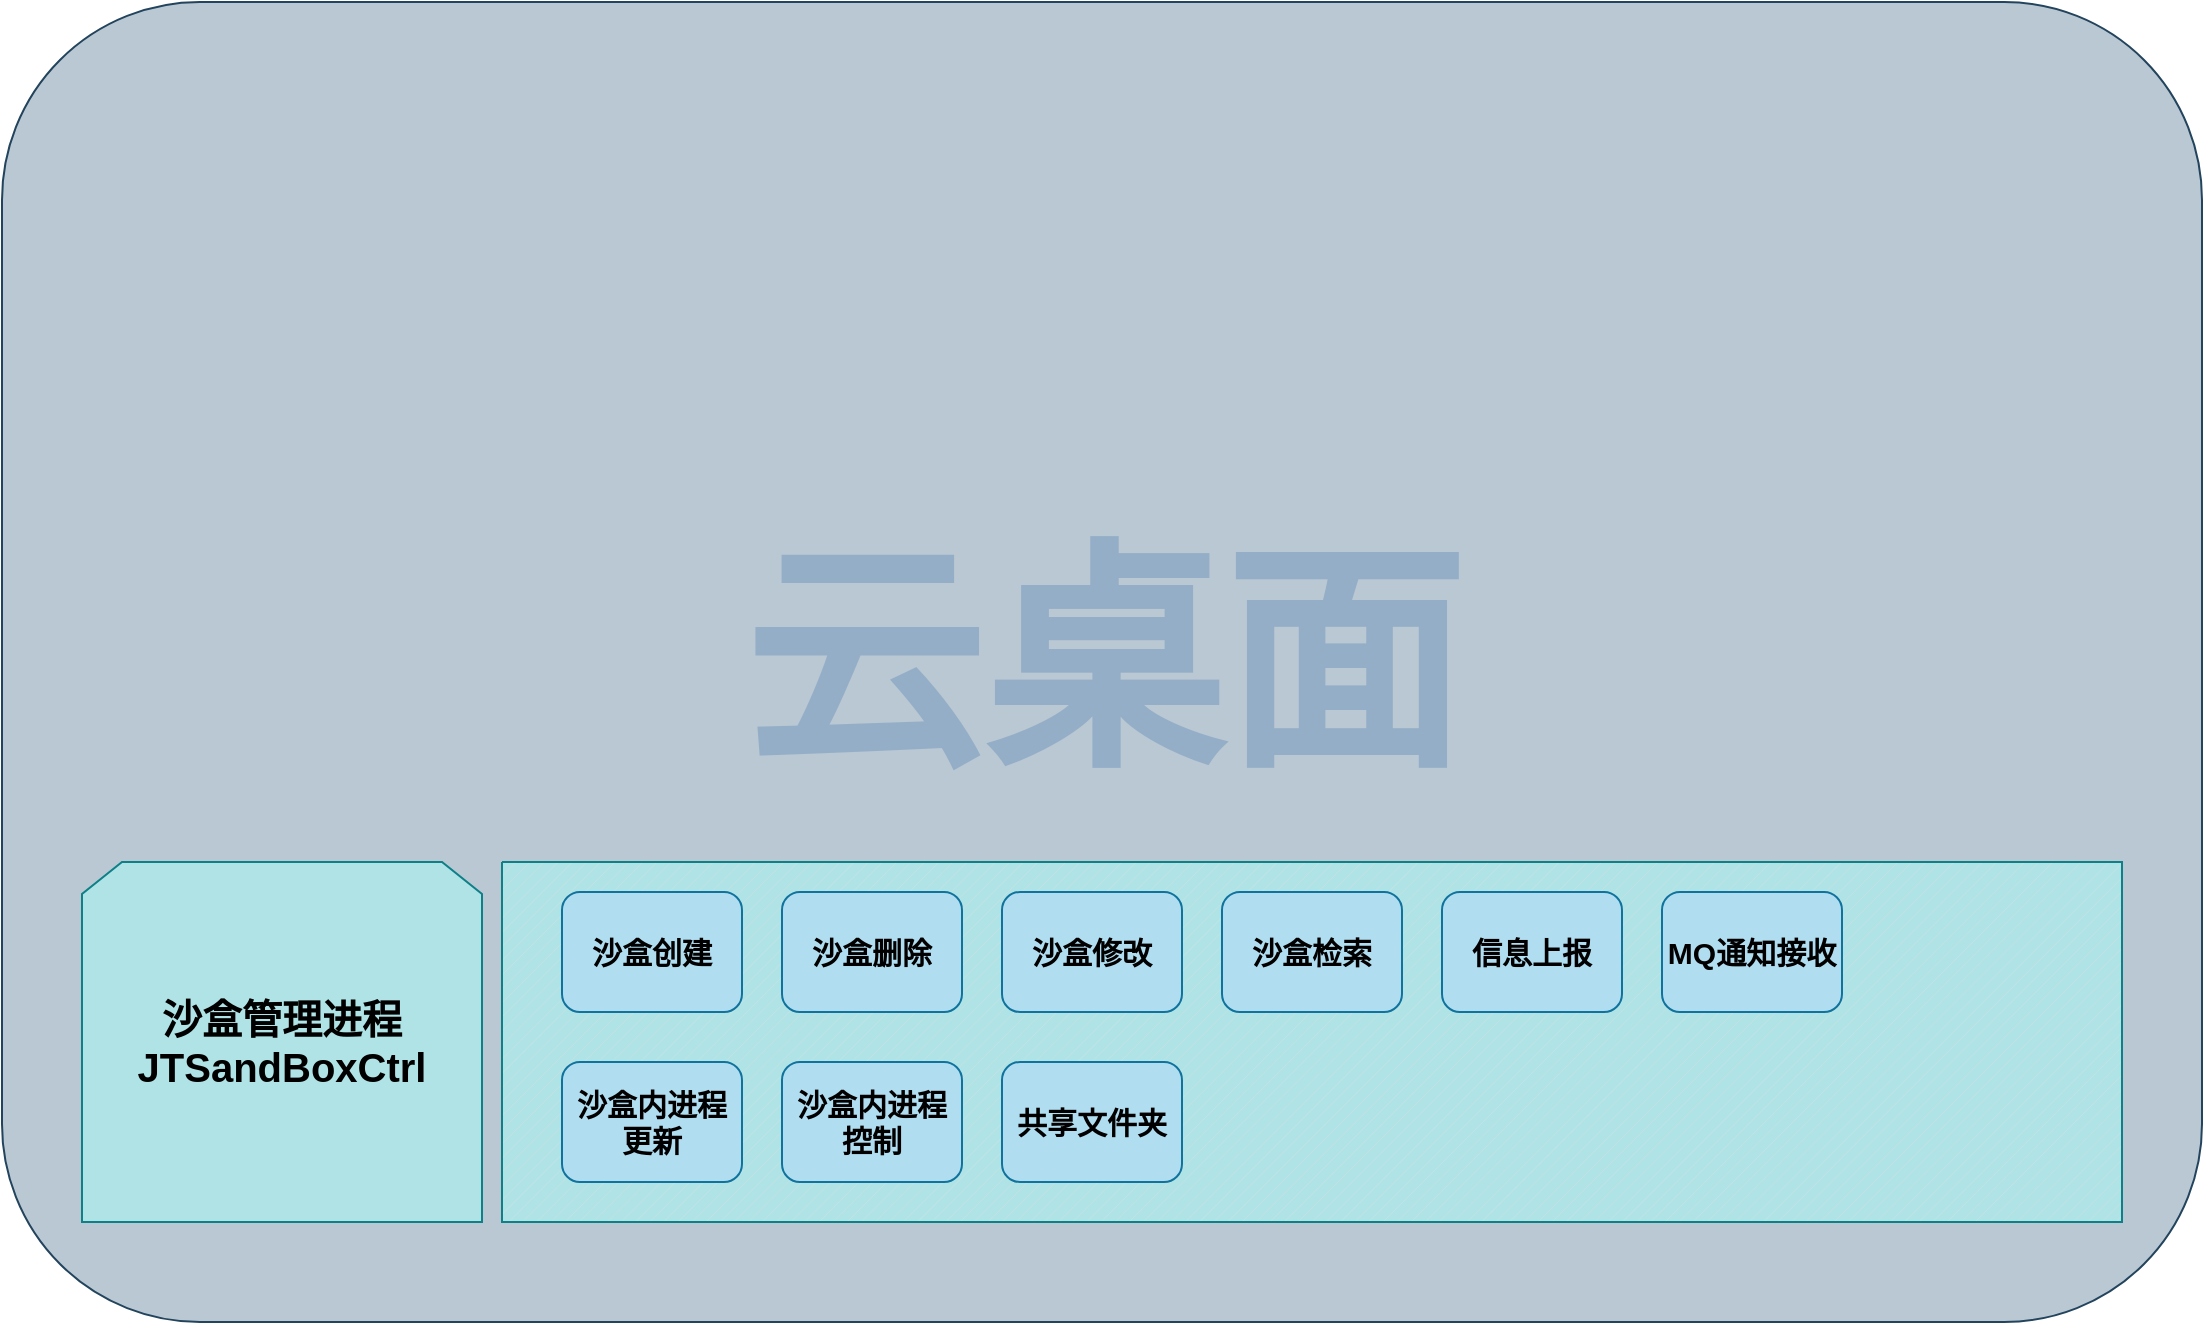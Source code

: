 <mxfile version="24.1.0" type="github">
  <diagram name="第 1 页" id="ROWNbDEXqqBWKoR7fFpO">
    <mxGraphModel dx="1434" dy="746" grid="1" gridSize="10" guides="1" tooltips="1" connect="1" arrows="1" fold="1" page="1" pageScale="1" pageWidth="827" pageHeight="1169" math="0" shadow="0">
      <root>
        <mxCell id="0" />
        <mxCell id="1" parent="0" />
        <mxCell id="NVcDMvNec6-EQihZazwp-2" value="&lt;h1 style=&quot;font-size: 120px;&quot;&gt;&lt;font&gt;云桌面&lt;/font&gt;&lt;/h1&gt;" style="rounded=1;whiteSpace=wrap;html=1;fillColor=#bac8d3;strokeColor=#23445d;fontColor=#004C99;labelBackgroundColor=none;textShadow=0;textOpacity=20;" vertex="1" parent="1">
          <mxGeometry x="50" y="80" width="1100" height="660" as="geometry" />
        </mxCell>
        <mxCell id="NVcDMvNec6-EQihZazwp-4" value="" style="verticalLabelPosition=bottom;verticalAlign=top;html=1;shape=mxgraph.basic.patternFillRect;fillStyle=diag;step=5;fillStrokeWidth=0.2;fillStrokeColor=#dddddd;fillColor=#b0e3e6;strokeColor=#0e8088;" vertex="1" parent="1">
          <mxGeometry x="300" y="510" width="810" height="180" as="geometry" />
        </mxCell>
        <mxCell id="NVcDMvNec6-EQihZazwp-5" value="&lt;b style=&quot;font-size: 20px;&quot;&gt;沙盒管理进程&lt;br&gt;JTSandBoxCtrl&lt;/b&gt;" style="shape=loopLimit;whiteSpace=wrap;html=1;fillColor=#b0e3e6;strokeColor=#0e8088;" vertex="1" parent="1">
          <mxGeometry x="90" y="510" width="200" height="180" as="geometry" />
        </mxCell>
        <mxCell id="NVcDMvNec6-EQihZazwp-7" value="&lt;b style=&quot;font-size: 15px;&quot;&gt;沙盒创建&lt;/b&gt;" style="rounded=1;whiteSpace=wrap;html=1;fillColor=#b1ddf0;strokeColor=#10739e;" vertex="1" parent="1">
          <mxGeometry x="330" y="525" width="90" height="60" as="geometry" />
        </mxCell>
        <mxCell id="NVcDMvNec6-EQihZazwp-8" value="&lt;b style=&quot;font-size: 15px;&quot;&gt;沙盒删除&lt;/b&gt;" style="rounded=1;whiteSpace=wrap;html=1;fillColor=#b1ddf0;strokeColor=#10739e;" vertex="1" parent="1">
          <mxGeometry x="440" y="525" width="90" height="60" as="geometry" />
        </mxCell>
        <mxCell id="NVcDMvNec6-EQihZazwp-9" value="&lt;b style=&quot;font-size: 15px;&quot;&gt;沙盒修改&lt;/b&gt;" style="rounded=1;whiteSpace=wrap;html=1;fillColor=#b1ddf0;strokeColor=#10739e;" vertex="1" parent="1">
          <mxGeometry x="550" y="525" width="90" height="60" as="geometry" />
        </mxCell>
        <mxCell id="NVcDMvNec6-EQihZazwp-10" value="&lt;b style=&quot;font-size: 15px;&quot;&gt;沙盒检索&lt;/b&gt;" style="rounded=1;whiteSpace=wrap;html=1;fillColor=#b1ddf0;strokeColor=#10739e;" vertex="1" parent="1">
          <mxGeometry x="660" y="525" width="90" height="60" as="geometry" />
        </mxCell>
        <mxCell id="NVcDMvNec6-EQihZazwp-11" value="&lt;span style=&quot;font-size: 15px;&quot;&gt;&lt;b&gt;信息上报&lt;/b&gt;&lt;/span&gt;" style="rounded=1;whiteSpace=wrap;html=1;fillColor=#b1ddf0;strokeColor=#10739e;" vertex="1" parent="1">
          <mxGeometry x="770" y="525" width="90" height="60" as="geometry" />
        </mxCell>
        <mxCell id="NVcDMvNec6-EQihZazwp-12" value="&lt;span style=&quot;font-size: 15px;&quot;&gt;&lt;b&gt;MQ通知接收&lt;/b&gt;&lt;/span&gt;" style="rounded=1;whiteSpace=wrap;html=1;fillColor=#b1ddf0;strokeColor=#10739e;" vertex="1" parent="1">
          <mxGeometry x="880" y="525" width="90" height="60" as="geometry" />
        </mxCell>
        <mxCell id="NVcDMvNec6-EQihZazwp-13" value="&lt;span style=&quot;font-size: 15px;&quot;&gt;&lt;b&gt;沙盒内进程更新&lt;/b&gt;&lt;/span&gt;" style="rounded=1;whiteSpace=wrap;html=1;fillColor=#b1ddf0;strokeColor=#10739e;" vertex="1" parent="1">
          <mxGeometry x="330" y="610" width="90" height="60" as="geometry" />
        </mxCell>
        <mxCell id="NVcDMvNec6-EQihZazwp-14" value="&lt;span style=&quot;font-size: 15px;&quot;&gt;&lt;b&gt;沙盒内进程控制&lt;/b&gt;&lt;/span&gt;" style="rounded=1;whiteSpace=wrap;html=1;fillColor=#b1ddf0;strokeColor=#10739e;" vertex="1" parent="1">
          <mxGeometry x="440" y="610" width="90" height="60" as="geometry" />
        </mxCell>
        <mxCell id="NVcDMvNec6-EQihZazwp-17" value="&lt;span style=&quot;font-size: 15px;&quot;&gt;&lt;b&gt;共享文件夹&lt;/b&gt;&lt;/span&gt;" style="rounded=1;whiteSpace=wrap;html=1;fillColor=#b1ddf0;strokeColor=#10739e;" vertex="1" parent="1">
          <mxGeometry x="550" y="610" width="90" height="60" as="geometry" />
        </mxCell>
      </root>
    </mxGraphModel>
  </diagram>
</mxfile>
